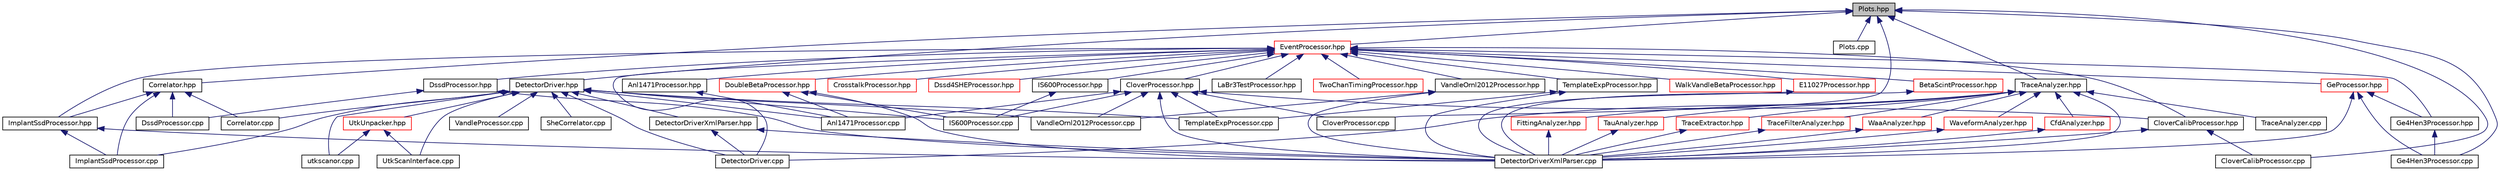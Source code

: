 digraph "Plots.hpp"
{
  edge [fontname="Helvetica",fontsize="10",labelfontname="Helvetica",labelfontsize="10"];
  node [fontname="Helvetica",fontsize="10",shape=record];
  Node1 [label="Plots.hpp",height=0.2,width=0.4,color="black", fillcolor="grey75", style="filled", fontcolor="black"];
  Node1 -> Node2 [dir="back",color="midnightblue",fontsize="10",style="solid",fontname="Helvetica"];
  Node2 [label="TraceAnalyzer.hpp",height=0.2,width=0.4,color="black", fillcolor="white", style="filled",URL="$dd/d01/_trace_analyzer_8hpp.html",tooltip="Header file for the TraceAnalyzer class. "];
  Node2 -> Node3 [dir="back",color="midnightblue",fontsize="10",style="solid",fontname="Helvetica"];
  Node3 [label="CfdAnalyzer.hpp",height=0.2,width=0.4,color="red", fillcolor="white", style="filled",URL="$dd/deb/_cfd_analyzer_8hpp.html",tooltip="Class to use Cfd on traces. "];
  Node3 -> Node4 [dir="back",color="midnightblue",fontsize="10",style="solid",fontname="Helvetica"];
  Node4 [label="DetectorDriverXmlParser.cpp",height=0.2,width=0.4,color="black", fillcolor="white", style="filled",URL="$dc/d67/_detector_driver_xml_parser_8cpp.html",tooltip="Class to parse the DetectorDriver node. "];
  Node2 -> Node5 [dir="back",color="midnightblue",fontsize="10",style="solid",fontname="Helvetica"];
  Node5 [label="FittingAnalyzer.hpp",height=0.2,width=0.4,color="red", fillcolor="white", style="filled",URL="$de/dfa/_fitting_analyzer_8hpp.html",tooltip="Class to fit functions to waveforms. "];
  Node5 -> Node4 [dir="back",color="midnightblue",fontsize="10",style="solid",fontname="Helvetica"];
  Node2 -> Node6 [dir="back",color="midnightblue",fontsize="10",style="solid",fontname="Helvetica"];
  Node6 [label="TauAnalyzer.hpp",height=0.2,width=0.4,color="red", fillcolor="white", style="filled",URL="$db/db7/_tau_analyzer_8hpp.html",tooltip="A trace analyzer which determines the decay time constant of traces. "];
  Node6 -> Node4 [dir="back",color="midnightblue",fontsize="10",style="solid",fontname="Helvetica"];
  Node2 -> Node7 [dir="back",color="midnightblue",fontsize="10",style="solid",fontname="Helvetica"];
  Node7 [label="TraceExtractor.hpp",height=0.2,width=0.4,color="red", fillcolor="white", style="filled",URL="$d7/d3f/_trace_extractor_8hpp.html",tooltip="Header file for the TraceExtractor class. "];
  Node7 -> Node4 [dir="back",color="midnightblue",fontsize="10",style="solid",fontname="Helvetica"];
  Node2 -> Node8 [dir="back",color="midnightblue",fontsize="10",style="solid",fontname="Helvetica"];
  Node8 [label="TraceFilterAnalyzer.hpp",height=0.2,width=0.4,color="red", fillcolor="white", style="filled",URL="$d2/d6c/_trace_filter_analyzer_8hpp.html",tooltip="Declaration of analysis class which does the filtering of traces. "];
  Node8 -> Node4 [dir="back",color="midnightblue",fontsize="10",style="solid",fontname="Helvetica"];
  Node2 -> Node9 [dir="back",color="midnightblue",fontsize="10",style="solid",fontname="Helvetica"];
  Node9 [label="WaaAnalyzer.hpp",height=0.2,width=0.4,color="red", fillcolor="white", style="filled",URL="$d8/d6a/_waa_analyzer_8hpp.html",tooltip="Class to perform Weighted Average algorithm on waveforms. "];
  Node9 -> Node4 [dir="back",color="midnightblue",fontsize="10",style="solid",fontname="Helvetica"];
  Node2 -> Node10 [dir="back",color="midnightblue",fontsize="10",style="solid",fontname="Helvetica"];
  Node10 [label="WaveformAnalyzer.hpp",height=0.2,width=0.4,color="red", fillcolor="white", style="filled",URL="$d2/db8/_waveform_analyzer_8hpp.html",tooltip="Class to analyze traces. "];
  Node10 -> Node4 [dir="back",color="midnightblue",fontsize="10",style="solid",fontname="Helvetica"];
  Node2 -> Node11 [dir="back",color="midnightblue",fontsize="10",style="solid",fontname="Helvetica"];
  Node11 [label="TraceAnalyzer.cpp",height=0.2,width=0.4,color="black", fillcolor="white", style="filled",URL="$dd/da6/_trace_analyzer_8cpp.html",tooltip="defines the Trace class. "];
  Node2 -> Node12 [dir="back",color="midnightblue",fontsize="10",style="solid",fontname="Helvetica"];
  Node12 [label="DetectorDriver.cpp",height=0.2,width=0.4,color="black", fillcolor="white", style="filled",URL="$d4/df5/_detector_driver_8cpp.html",tooltip="Main driver for event processing. "];
  Node2 -> Node4 [dir="back",color="midnightblue",fontsize="10",style="solid",fontname="Helvetica"];
  Node1 -> Node13 [dir="back",color="midnightblue",fontsize="10",style="solid",fontname="Helvetica"];
  Node13 [label="Correlator.hpp",height=0.2,width=0.4,color="black", fillcolor="white", style="filled",URL="$d5/dc9/_correlator_8hpp.html",tooltip="Header file for correlation. "];
  Node13 -> Node14 [dir="back",color="midnightblue",fontsize="10",style="solid",fontname="Helvetica"];
  Node14 [label="Correlator.cpp",height=0.2,width=0.4,color="black", fillcolor="white", style="filled",URL="$d3/d79/_correlator_8cpp.html",tooltip="Correlates events. "];
  Node13 -> Node15 [dir="back",color="midnightblue",fontsize="10",style="solid",fontname="Helvetica"];
  Node15 [label="ImplantSsdProcessor.hpp",height=0.2,width=0.4,color="black", fillcolor="white", style="filled",URL="$d7/d7f/_implant_ssd_processor_8hpp.html",tooltip="Header file for an SSD detector for implantation and correlation. "];
  Node15 -> Node4 [dir="back",color="midnightblue",fontsize="10",style="solid",fontname="Helvetica"];
  Node15 -> Node16 [dir="back",color="midnightblue",fontsize="10",style="solid",fontname="Helvetica"];
  Node16 [label="ImplantSsdProcessor.cpp",height=0.2,width=0.4,color="black", fillcolor="white", style="filled",URL="$d9/d43/_implant_ssd_processor_8cpp.html",tooltip="Handles ssd:implant detectors. "];
  Node13 -> Node17 [dir="back",color="midnightblue",fontsize="10",style="solid",fontname="Helvetica"];
  Node17 [label="DssdProcessor.cpp",height=0.2,width=0.4,color="black", fillcolor="white", style="filled",URL="$d5/d0b/_dssd_processor_8cpp.html",tooltip="Processes DSSD events. "];
  Node13 -> Node16 [dir="back",color="midnightblue",fontsize="10",style="solid",fontname="Helvetica"];
  Node1 -> Node18 [dir="back",color="midnightblue",fontsize="10",style="solid",fontname="Helvetica"];
  Node18 [label="DetectorDriver.hpp",height=0.2,width=0.4,color="black", fillcolor="white", style="filled",URL="$dd/dfe/_detector_driver_8hpp.html",tooltip="Main Driver for event processing. "];
  Node18 -> Node19 [dir="back",color="midnightblue",fontsize="10",style="solid",fontname="Helvetica"];
  Node19 [label="DetectorDriverXmlParser.hpp",height=0.2,width=0.4,color="black", fillcolor="white", style="filled",URL="$d8/d1d/_detector_driver_xml_parser_8hpp.html",tooltip="Class to parse the DetectorDriver node. "];
  Node19 -> Node12 [dir="back",color="midnightblue",fontsize="10",style="solid",fontname="Helvetica"];
  Node19 -> Node4 [dir="back",color="midnightblue",fontsize="10",style="solid",fontname="Helvetica"];
  Node18 -> Node20 [dir="back",color="midnightblue",fontsize="10",style="solid",fontname="Helvetica"];
  Node20 [label="UtkUnpacker.hpp",height=0.2,width=0.4,color="red", fillcolor="white", style="filled",URL="$d0/d9c/_utk_unpacker_8hpp.html"];
  Node20 -> Node21 [dir="back",color="midnightblue",fontsize="10",style="solid",fontname="Helvetica"];
  Node21 [label="UtkScanInterface.cpp",height=0.2,width=0.4,color="black", fillcolor="white", style="filled",URL="$d6/d72/_utk_scan_interface_8cpp.html",tooltip="Derived class handling the interface with utkscan. "];
  Node20 -> Node22 [dir="back",color="midnightblue",fontsize="10",style="solid",fontname="Helvetica"];
  Node22 [label="utkscanor.cpp",height=0.2,width=0.4,color="black", fillcolor="white", style="filled",URL="$d1/dd5/utkscanor_8cpp.html"];
  Node18 -> Node14 [dir="back",color="midnightblue",fontsize="10",style="solid",fontname="Helvetica"];
  Node18 -> Node12 [dir="back",color="midnightblue",fontsize="10",style="solid",fontname="Helvetica"];
  Node18 -> Node21 [dir="back",color="midnightblue",fontsize="10",style="solid",fontname="Helvetica"];
  Node18 -> Node22 [dir="back",color="midnightblue",fontsize="10",style="solid",fontname="Helvetica"];
  Node18 -> Node23 [dir="back",color="midnightblue",fontsize="10",style="solid",fontname="Helvetica"];
  Node23 [label="Anl1471Processor.cpp",height=0.2,width=0.4,color="black", fillcolor="white", style="filled",URL="$d6/df5/_anl1471_processor_8cpp.html",tooltip="A class to process data from ANL1471 experiment using VANDLE. "];
  Node18 -> Node24 [dir="back",color="midnightblue",fontsize="10",style="solid",fontname="Helvetica"];
  Node24 [label="IS600Processor.cpp",height=0.2,width=0.4,color="black", fillcolor="white", style="filled",URL="$d4/dbf/_i_s600_processor_8cpp.html",tooltip="A class to process data from ISOLDE 599 and 600 experiments using VANDLE. "];
  Node18 -> Node25 [dir="back",color="midnightblue",fontsize="10",style="solid",fontname="Helvetica"];
  Node25 [label="SheCorrelator.cpp",height=0.2,width=0.4,color="black", fillcolor="white", style="filled",URL="$d7/d94/_she_correlator_8cpp.html"];
  Node18 -> Node26 [dir="back",color="midnightblue",fontsize="10",style="solid",fontname="Helvetica"];
  Node26 [label="TemplateExpProcessor.cpp",height=0.2,width=0.4,color="black", fillcolor="white", style="filled",URL="$de/dd7/_template_exp_processor_8cpp.html",tooltip="Example class for experiment specific setups. "];
  Node18 -> Node27 [dir="back",color="midnightblue",fontsize="10",style="solid",fontname="Helvetica"];
  Node27 [label="VandleOrnl2012Processor.cpp",height=0.2,width=0.4,color="black", fillcolor="white", style="filled",URL="$dd/dc0/_vandle_ornl2012_processor_8cpp.html",tooltip="A class to process data from the LeRIBSS 2012 campaign. "];
  Node18 -> Node16 [dir="back",color="midnightblue",fontsize="10",style="solid",fontname="Helvetica"];
  Node18 -> Node28 [dir="back",color="midnightblue",fontsize="10",style="solid",fontname="Helvetica"];
  Node28 [label="VandleProcessor.cpp",height=0.2,width=0.4,color="black", fillcolor="white", style="filled",URL="$d8/d7f/_vandle_processor_8cpp.html",tooltip="Processes information for VANDLE. "];
  Node1 -> Node29 [dir="back",color="midnightblue",fontsize="10",style="solid",fontname="Helvetica"];
  Node29 [label="Plots.cpp",height=0.2,width=0.4,color="black", fillcolor="white", style="filled",URL="$d2/de9/_plots_8cpp.html",tooltip="Implement a block declaration scheme for DAMM plots. "];
  Node1 -> Node30 [dir="back",color="midnightblue",fontsize="10",style="solid",fontname="Helvetica"];
  Node30 [label="Ge4Hen3Processor.cpp",height=0.2,width=0.4,color="black", fillcolor="white", style="filled",URL="$d7/d18/_ge4_hen3_processor_8cpp.html"];
  Node1 -> Node31 [dir="back",color="midnightblue",fontsize="10",style="solid",fontname="Helvetica"];
  Node31 [label="EventProcessor.hpp",height=0.2,width=0.4,color="red", fillcolor="white", style="filled",URL="$da/dd1/_event_processor_8hpp.html",tooltip="Generic event processor. "];
  Node31 -> Node12 [dir="back",color="midnightblue",fontsize="10",style="solid",fontname="Helvetica"];
  Node31 -> Node32 [dir="back",color="midnightblue",fontsize="10",style="solid",fontname="Helvetica"];
  Node32 [label="Anl1471Processor.hpp",height=0.2,width=0.4,color="black", fillcolor="white", style="filled",URL="$da/d27/_anl1471_processor_8hpp.html",tooltip="A class to process data from ANL1471 experiment using VANDLE. "];
  Node32 -> Node23 [dir="back",color="midnightblue",fontsize="10",style="solid",fontname="Helvetica"];
  Node31 -> Node33 [dir="back",color="midnightblue",fontsize="10",style="solid",fontname="Helvetica"];
  Node33 [label="CrosstalkProcessor.hpp",height=0.2,width=0.4,color="red", fillcolor="white", style="filled",URL="$dc/d3f/_crosstalk_processor_8hpp.html",tooltip="A Crosstalk class to be used to build others. "];
  Node31 -> Node34 [dir="back",color="midnightblue",fontsize="10",style="solid",fontname="Helvetica"];
  Node34 [label="Dssd4SHEProcessor.hpp",height=0.2,width=0.4,color="red", fillcolor="white", style="filled",URL="$d0/d02/_dssd4_s_h_e_processor_8hpp.html"];
  Node31 -> Node35 [dir="back",color="midnightblue",fontsize="10",style="solid",fontname="Helvetica"];
  Node35 [label="E11027Processor.hpp",height=0.2,width=0.4,color="red", fillcolor="white", style="filled",URL="$d7/d0a/_e11027_processor_8hpp.html",tooltip="Class that handles outputting MONA-LISA-SWEEPER timestamps from the E11027 experiment conducted at NS..."];
  Node35 -> Node4 [dir="back",color="midnightblue",fontsize="10",style="solid",fontname="Helvetica"];
  Node31 -> Node36 [dir="back",color="midnightblue",fontsize="10",style="solid",fontname="Helvetica"];
  Node36 [label="Ge4Hen3Processor.hpp",height=0.2,width=0.4,color="black", fillcolor="white", style="filled",URL="$d8/d6d/_ge4_hen3_processor_8hpp.html"];
  Node36 -> Node30 [dir="back",color="midnightblue",fontsize="10",style="solid",fontname="Helvetica"];
  Node31 -> Node37 [dir="back",color="midnightblue",fontsize="10",style="solid",fontname="Helvetica"];
  Node37 [label="IS600Processor.hpp",height=0.2,width=0.4,color="black", fillcolor="white", style="filled",URL="$d6/d40/_i_s600_processor_8hpp.html",tooltip="A class to process data from ISOLDE 599 and 600 experiments using VANDLE. "];
  Node37 -> Node24 [dir="back",color="midnightblue",fontsize="10",style="solid",fontname="Helvetica"];
  Node31 -> Node38 [dir="back",color="midnightblue",fontsize="10",style="solid",fontname="Helvetica"];
  Node38 [label="LaBr3TestProcessor.hpp",height=0.2,width=0.4,color="black", fillcolor="white", style="filled",URL="$da/da1/_la_br3_test_processor_8hpp.html",tooltip="A Labr3Test class to be used to build others. "];
  Node31 -> Node39 [dir="back",color="midnightblue",fontsize="10",style="solid",fontname="Helvetica"];
  Node39 [label="TemplateExpProcessor.hpp",height=0.2,width=0.4,color="black", fillcolor="white", style="filled",URL="$df/d0b/_template_exp_processor_8hpp.html",tooltip="Example class for experiment specific setups. "];
  Node39 -> Node4 [dir="back",color="midnightblue",fontsize="10",style="solid",fontname="Helvetica"];
  Node39 -> Node26 [dir="back",color="midnightblue",fontsize="10",style="solid",fontname="Helvetica"];
  Node31 -> Node40 [dir="back",color="midnightblue",fontsize="10",style="solid",fontname="Helvetica"];
  Node40 [label="TwoChanTimingProcessor.hpp",height=0.2,width=0.4,color="red", fillcolor="white", style="filled",URL="$d5/d5a/_two_chan_timing_processor_8hpp.html",tooltip="Class to perform simple two channel timing experiments. "];
  Node31 -> Node41 [dir="back",color="midnightblue",fontsize="10",style="solid",fontname="Helvetica"];
  Node41 [label="VandleOrnl2012Processor.hpp",height=0.2,width=0.4,color="black", fillcolor="white", style="filled",URL="$d7/de9/_vandle_ornl2012_processor_8hpp.html",tooltip="A class to process data from the LeRIBSS 2012 campaign. "];
  Node41 -> Node4 [dir="back",color="midnightblue",fontsize="10",style="solid",fontname="Helvetica"];
  Node41 -> Node27 [dir="back",color="midnightblue",fontsize="10",style="solid",fontname="Helvetica"];
  Node31 -> Node42 [dir="back",color="midnightblue",fontsize="10",style="solid",fontname="Helvetica"];
  Node42 [label="WalkVandleBetaProcessor.hpp",height=0.2,width=0.4,color="red", fillcolor="white", style="filled",URL="$dd/dc1/_walk_vandle_beta_processor_8hpp.html",tooltip="A class to determine the walk between Vandle and the LeRIBSS betas. "];
  Node31 -> Node43 [dir="back",color="midnightblue",fontsize="10",style="solid",fontname="Helvetica"];
  Node43 [label="BetaScintProcessor.hpp",height=0.2,width=0.4,color="red", fillcolor="white", style="filled",URL="$d4/d2a/_beta_scint_processor_8hpp.html"];
  Node43 -> Node4 [dir="back",color="midnightblue",fontsize="10",style="solid",fontname="Helvetica"];
  Node31 -> Node44 [dir="back",color="midnightblue",fontsize="10",style="solid",fontname="Helvetica"];
  Node44 [label="CloverCalibProcessor.hpp",height=0.2,width=0.4,color="black", fillcolor="white", style="filled",URL="$de/d51/_clover_calib_processor_8hpp.html",tooltip="Processor for germanium detectors - calibration. "];
  Node44 -> Node4 [dir="back",color="midnightblue",fontsize="10",style="solid",fontname="Helvetica"];
  Node44 -> Node45 [dir="back",color="midnightblue",fontsize="10",style="solid",fontname="Helvetica"];
  Node45 [label="CloverCalibProcessor.cpp",height=0.2,width=0.4,color="black", fillcolor="white", style="filled",URL="$d3/d1e/_clover_calib_processor_8cpp.html"];
  Node31 -> Node46 [dir="back",color="midnightblue",fontsize="10",style="solid",fontname="Helvetica"];
  Node46 [label="CloverProcessor.hpp",height=0.2,width=0.4,color="black", fillcolor="white", style="filled",URL="$d0/de3/_clover_processor_8hpp.html",tooltip="Processor for Clovers. "];
  Node46 -> Node4 [dir="back",color="midnightblue",fontsize="10",style="solid",fontname="Helvetica"];
  Node46 -> Node23 [dir="back",color="midnightblue",fontsize="10",style="solid",fontname="Helvetica"];
  Node46 -> Node24 [dir="back",color="midnightblue",fontsize="10",style="solid",fontname="Helvetica"];
  Node46 -> Node26 [dir="back",color="midnightblue",fontsize="10",style="solid",fontname="Helvetica"];
  Node46 -> Node27 [dir="back",color="midnightblue",fontsize="10",style="solid",fontname="Helvetica"];
  Node46 -> Node44 [dir="back",color="midnightblue",fontsize="10",style="solid",fontname="Helvetica"];
  Node46 -> Node47 [dir="back",color="midnightblue",fontsize="10",style="solid",fontname="Helvetica"];
  Node47 [label="CloverProcessor.cpp",height=0.2,width=0.4,color="black", fillcolor="white", style="filled",URL="$da/d91/_clover_processor_8cpp.html",tooltip="Implementation for germanium processor. "];
  Node31 -> Node48 [dir="back",color="midnightblue",fontsize="10",style="solid",fontname="Helvetica"];
  Node48 [label="DoubleBetaProcessor.hpp",height=0.2,width=0.4,color="red", fillcolor="white", style="filled",URL="$d7/da5/_double_beta_processor_8hpp.html",tooltip="A Template class to be used to build others. "];
  Node48 -> Node4 [dir="back",color="midnightblue",fontsize="10",style="solid",fontname="Helvetica"];
  Node48 -> Node23 [dir="back",color="midnightblue",fontsize="10",style="solid",fontname="Helvetica"];
  Node48 -> Node24 [dir="back",color="midnightblue",fontsize="10",style="solid",fontname="Helvetica"];
  Node31 -> Node49 [dir="back",color="midnightblue",fontsize="10",style="solid",fontname="Helvetica"];
  Node49 [label="DssdProcessor.hpp",height=0.2,width=0.4,color="black", fillcolor="white", style="filled",URL="$d6/d2c/_dssd_processor_8hpp.html",tooltip="Header file for DSSD analysis. "];
  Node49 -> Node4 [dir="back",color="midnightblue",fontsize="10",style="solid",fontname="Helvetica"];
  Node49 -> Node17 [dir="back",color="midnightblue",fontsize="10",style="solid",fontname="Helvetica"];
  Node31 -> Node50 [dir="back",color="midnightblue",fontsize="10",style="solid",fontname="Helvetica"];
  Node50 [label="GeProcessor.hpp",height=0.2,width=0.4,color="red", fillcolor="white", style="filled",URL="$d5/d18/_ge_processor_8hpp.html",tooltip="Processor for germanium detectors. "];
  Node50 -> Node4 [dir="back",color="midnightblue",fontsize="10",style="solid",fontname="Helvetica"];
  Node50 -> Node36 [dir="back",color="midnightblue",fontsize="10",style="solid",fontname="Helvetica"];
  Node50 -> Node30 [dir="back",color="midnightblue",fontsize="10",style="solid",fontname="Helvetica"];
  Node31 -> Node15 [dir="back",color="midnightblue",fontsize="10",style="solid",fontname="Helvetica"];
  Node1 -> Node45 [dir="back",color="midnightblue",fontsize="10",style="solid",fontname="Helvetica"];
  Node1 -> Node47 [dir="back",color="midnightblue",fontsize="10",style="solid",fontname="Helvetica"];
}
